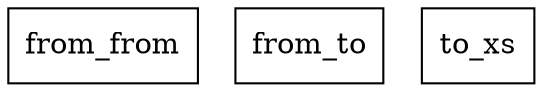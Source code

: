 digraph {
    graph [rankdir=TB
          ,bgcolor=transparent];
    node [shape=box
         ,fillcolor=white
         ,style=filled];
    0 [label=<from_from>];
    1 [label=<from_to>];
    2 [label=<to_xs>];
}